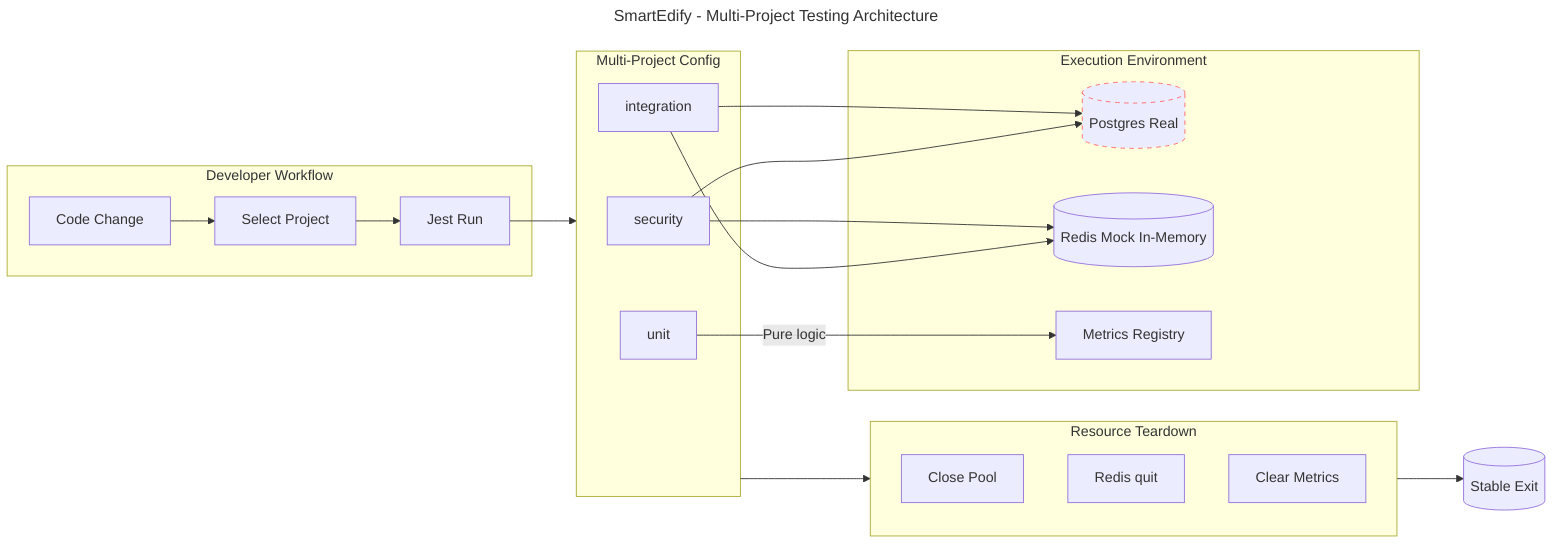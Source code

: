 ---
title: SmartEdify - Multi-Project Testing Architecture
---
%% Testing Architecture (Multi-Project Jest)
flowchart LR
    subgraph Dev[Developer Workflow]
        A[Code Change]
        B[Select Project]
        C[Jest Run]
    end

    subgraph Jest[Multi-Project Config]
        S[security]
        U[unit]
        I[integration]
    end

    subgraph Env[Execution Environment]
        DB[(Postgres Real)]
        R[(Redis Mock In-Memory)]
        M[Metrics Registry]
    end

    A --> B --> C --> Jest
    S --> R
    U -->|Pure logic| M
    I --> DB
    I --> R
    S --> DB:::blocked

    classDef blocked stroke-dasharray: 5 5,stroke:#f66

    subgraph Teardown[Resource Teardown]
        T1[Close Pool]
        T2[Redis quit]
        T3[Clear Metrics]
    end

    Jest --> Teardown
    Teardown --> Done[(Stable Exit)]

    class S,U,I fill:#eef,stroke:#336
    class DB,R fill:#fff,stroke:#555
    class Teardown fill:#f9f9f9,stroke:#999